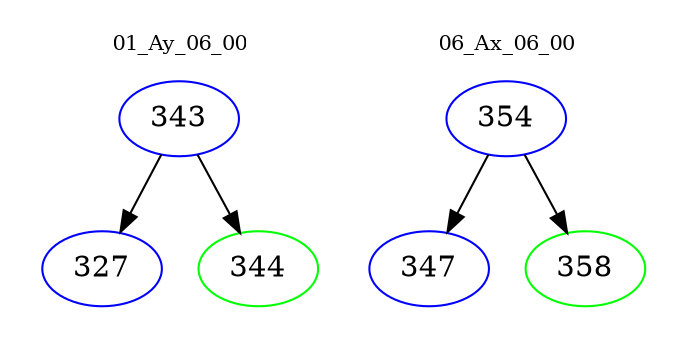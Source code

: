 digraph{
subgraph cluster_0 {
color = white
label = "01_Ay_06_00";
fontsize=10;
T0_343 [label="343", color="blue"]
T0_343 -> T0_327 [color="black"]
T0_327 [label="327", color="blue"]
T0_343 -> T0_344 [color="black"]
T0_344 [label="344", color="green"]
}
subgraph cluster_1 {
color = white
label = "06_Ax_06_00";
fontsize=10;
T1_354 [label="354", color="blue"]
T1_354 -> T1_347 [color="black"]
T1_347 [label="347", color="blue"]
T1_354 -> T1_358 [color="black"]
T1_358 [label="358", color="green"]
}
}
